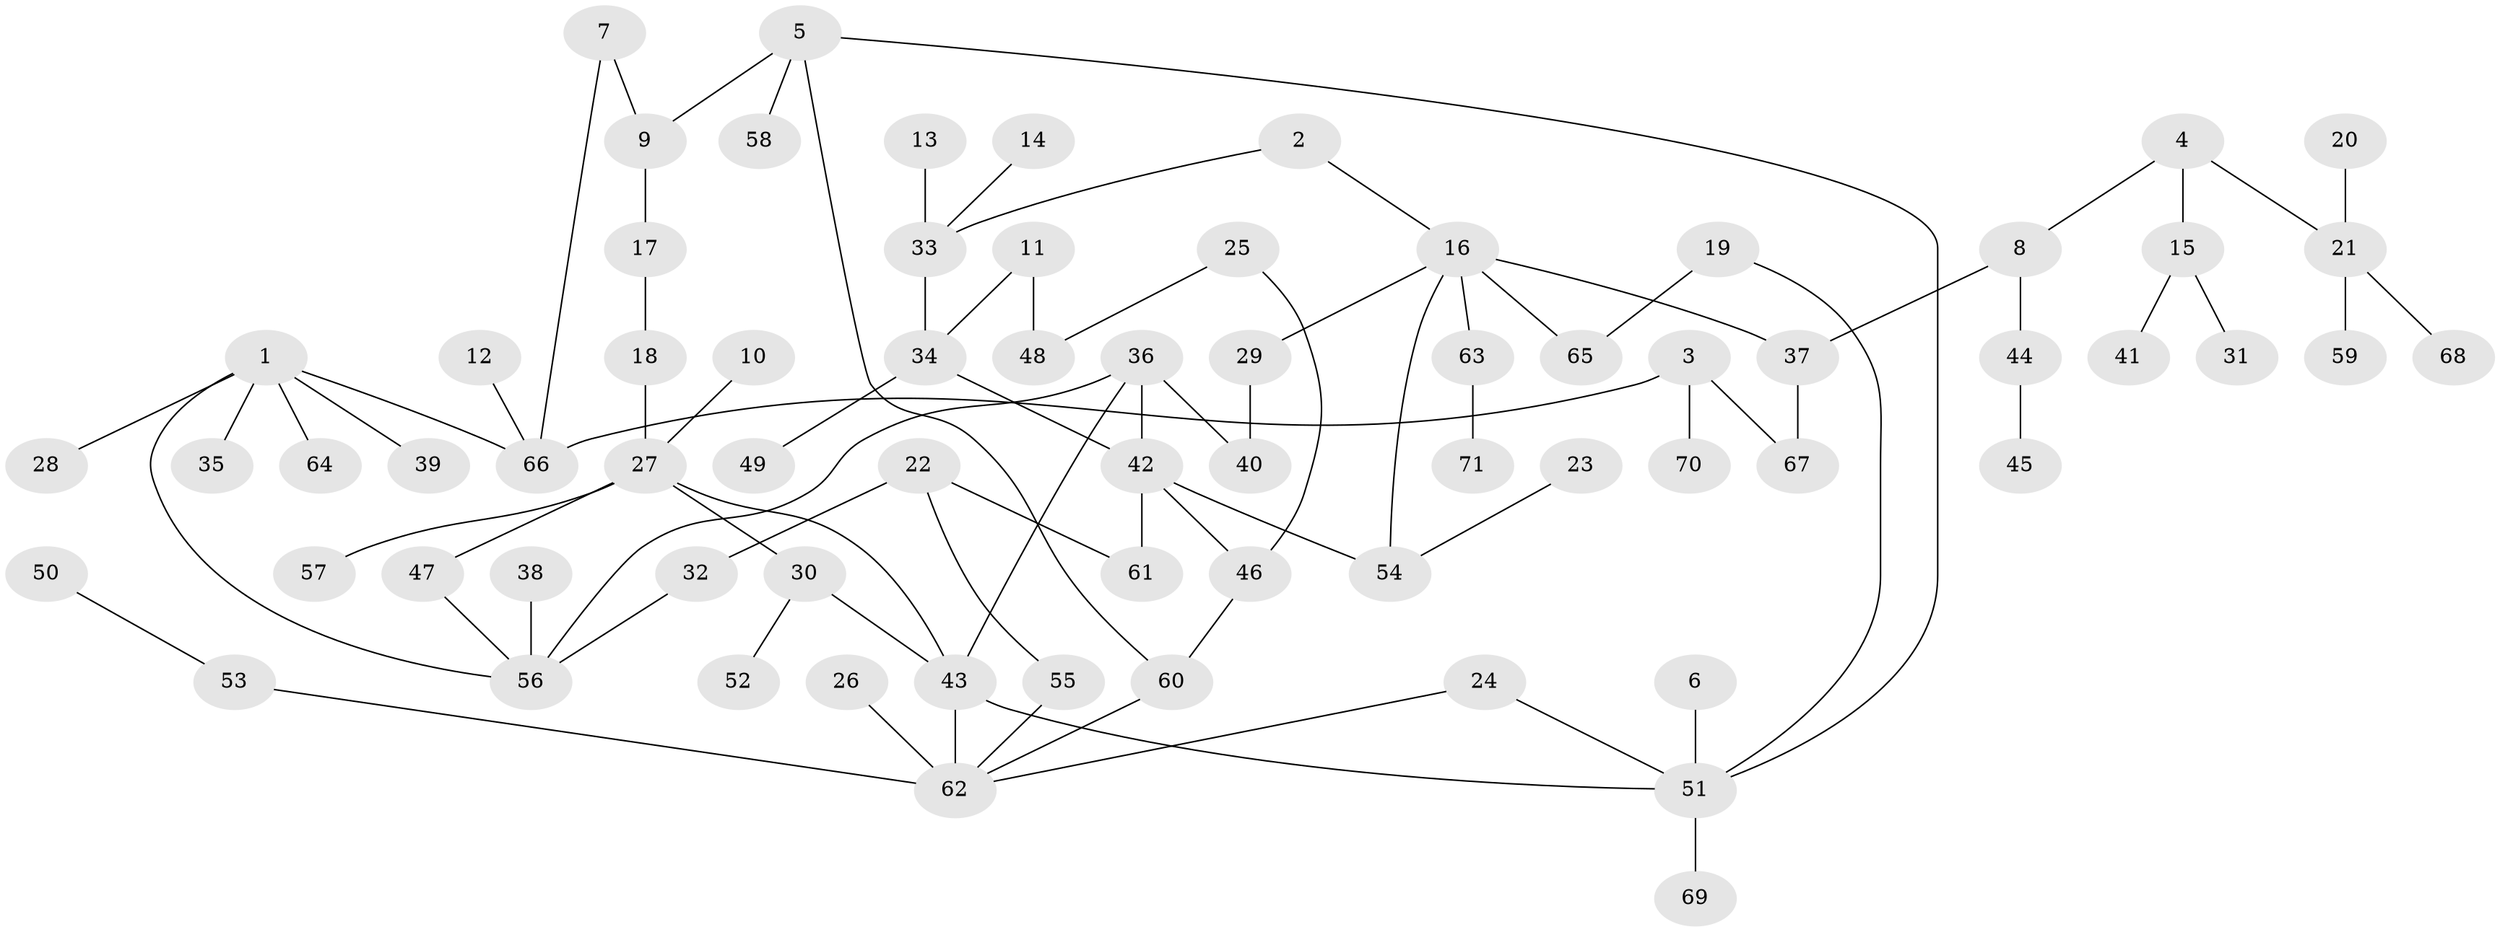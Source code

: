 // original degree distribution, {7: 0.028368794326241134, 4: 0.04964539007092199, 6: 0.014184397163120567, 5: 0.05673758865248227, 3: 0.11347517730496454, 2: 0.3049645390070922, 8: 0.0070921985815602835, 1: 0.425531914893617}
// Generated by graph-tools (version 1.1) at 2025/36/03/04/25 23:36:04]
// undirected, 71 vertices, 84 edges
graph export_dot {
  node [color=gray90,style=filled];
  1;
  2;
  3;
  4;
  5;
  6;
  7;
  8;
  9;
  10;
  11;
  12;
  13;
  14;
  15;
  16;
  17;
  18;
  19;
  20;
  21;
  22;
  23;
  24;
  25;
  26;
  27;
  28;
  29;
  30;
  31;
  32;
  33;
  34;
  35;
  36;
  37;
  38;
  39;
  40;
  41;
  42;
  43;
  44;
  45;
  46;
  47;
  48;
  49;
  50;
  51;
  52;
  53;
  54;
  55;
  56;
  57;
  58;
  59;
  60;
  61;
  62;
  63;
  64;
  65;
  66;
  67;
  68;
  69;
  70;
  71;
  1 -- 28 [weight=1.0];
  1 -- 35 [weight=1.0];
  1 -- 39 [weight=1.0];
  1 -- 56 [weight=1.0];
  1 -- 64 [weight=1.0];
  1 -- 66 [weight=1.0];
  2 -- 16 [weight=1.0];
  2 -- 33 [weight=1.0];
  3 -- 66 [weight=1.0];
  3 -- 67 [weight=1.0];
  3 -- 70 [weight=1.0];
  4 -- 8 [weight=1.0];
  4 -- 15 [weight=1.0];
  4 -- 21 [weight=1.0];
  5 -- 9 [weight=1.0];
  5 -- 51 [weight=1.0];
  5 -- 58 [weight=1.0];
  5 -- 60 [weight=1.0];
  6 -- 51 [weight=1.0];
  7 -- 9 [weight=1.0];
  7 -- 66 [weight=1.0];
  8 -- 37 [weight=1.0];
  8 -- 44 [weight=1.0];
  9 -- 17 [weight=1.0];
  10 -- 27 [weight=1.0];
  11 -- 34 [weight=1.0];
  11 -- 48 [weight=1.0];
  12 -- 66 [weight=1.0];
  13 -- 33 [weight=1.0];
  14 -- 33 [weight=1.0];
  15 -- 31 [weight=1.0];
  15 -- 41 [weight=1.0];
  16 -- 29 [weight=1.0];
  16 -- 37 [weight=1.0];
  16 -- 54 [weight=1.0];
  16 -- 63 [weight=1.0];
  16 -- 65 [weight=1.0];
  17 -- 18 [weight=1.0];
  18 -- 27 [weight=1.0];
  19 -- 51 [weight=1.0];
  19 -- 65 [weight=1.0];
  20 -- 21 [weight=1.0];
  21 -- 59 [weight=1.0];
  21 -- 68 [weight=1.0];
  22 -- 32 [weight=1.0];
  22 -- 55 [weight=1.0];
  22 -- 61 [weight=1.0];
  23 -- 54 [weight=1.0];
  24 -- 51 [weight=1.0];
  24 -- 62 [weight=1.0];
  25 -- 46 [weight=1.0];
  25 -- 48 [weight=1.0];
  26 -- 62 [weight=1.0];
  27 -- 30 [weight=1.0];
  27 -- 43 [weight=1.0];
  27 -- 47 [weight=1.0];
  27 -- 57 [weight=1.0];
  29 -- 40 [weight=1.0];
  30 -- 43 [weight=1.0];
  30 -- 52 [weight=1.0];
  32 -- 56 [weight=1.0];
  33 -- 34 [weight=1.0];
  34 -- 42 [weight=1.0];
  34 -- 49 [weight=1.0];
  36 -- 40 [weight=1.0];
  36 -- 42 [weight=1.0];
  36 -- 43 [weight=1.0];
  36 -- 56 [weight=1.0];
  37 -- 67 [weight=1.0];
  38 -- 56 [weight=1.0];
  42 -- 46 [weight=1.0];
  42 -- 54 [weight=1.0];
  42 -- 61 [weight=1.0];
  43 -- 51 [weight=1.0];
  43 -- 62 [weight=2.0];
  44 -- 45 [weight=1.0];
  46 -- 60 [weight=1.0];
  47 -- 56 [weight=1.0];
  50 -- 53 [weight=1.0];
  51 -- 69 [weight=1.0];
  53 -- 62 [weight=1.0];
  55 -- 62 [weight=1.0];
  60 -- 62 [weight=1.0];
  63 -- 71 [weight=1.0];
}
